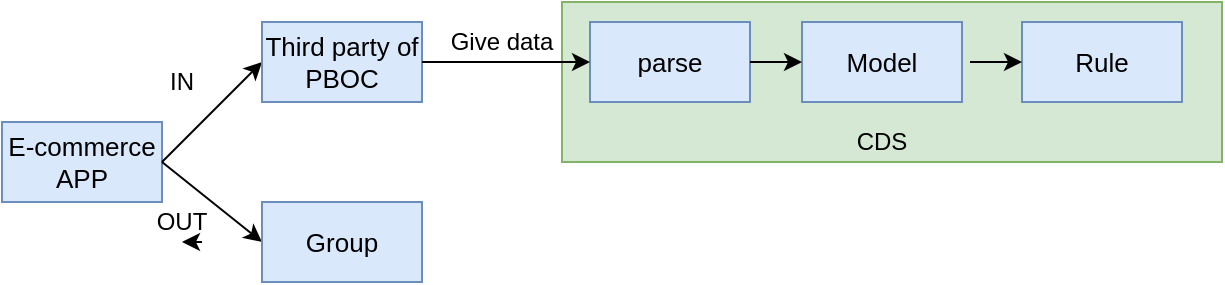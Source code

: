 <mxfile version="14.0.1" type="github">
  <diagram id="MCxLSM5yN0smFE4eNChl" name="Page-1">
    <mxGraphModel dx="1038" dy="492" grid="1" gridSize="10" guides="1" tooltips="1" connect="1" arrows="1" fold="1" page="1" pageScale="1" pageWidth="827" pageHeight="1169" math="0" shadow="0">
      <root>
        <mxCell id="0" />
        <mxCell id="1" parent="0" />
        <mxCell id="6lxFuwuhvczNI-mYc23d-14" value="" style="rounded=0;whiteSpace=wrap;html=1;fillColor=#d5e8d4;strokeColor=#82b366;" vertex="1" parent="1">
          <mxGeometry x="320" y="160" width="330" height="80" as="geometry" />
        </mxCell>
        <mxCell id="6lxFuwuhvczNI-mYc23d-1" value="&lt;font style=&quot;font-size: 13px&quot;&gt;E-commerce APP&lt;/font&gt;" style="rounded=0;whiteSpace=wrap;html=1;fillColor=#dae8fc;strokeColor=#6c8ebf;" vertex="1" parent="1">
          <mxGeometry x="40" y="220" width="80" height="40" as="geometry" />
        </mxCell>
        <mxCell id="6lxFuwuhvczNI-mYc23d-4" value="" style="endArrow=classic;html=1;" edge="1" parent="1">
          <mxGeometry width="50" height="50" relative="1" as="geometry">
            <mxPoint x="120" y="240" as="sourcePoint" />
            <mxPoint x="170" y="190" as="targetPoint" />
          </mxGeometry>
        </mxCell>
        <mxCell id="6lxFuwuhvczNI-mYc23d-5" value="" style="endArrow=classic;html=1;" edge="1" parent="1">
          <mxGeometry width="50" height="50" relative="1" as="geometry">
            <mxPoint x="120" y="240" as="sourcePoint" />
            <mxPoint x="170" y="280" as="targetPoint" />
          </mxGeometry>
        </mxCell>
        <mxCell id="6lxFuwuhvczNI-mYc23d-6" value="IN" style="text;html=1;strokeColor=none;fillColor=none;align=center;verticalAlign=middle;whiteSpace=wrap;rounded=0;" vertex="1" parent="1">
          <mxGeometry x="110" y="190" width="40" height="20" as="geometry" />
        </mxCell>
        <mxCell id="6lxFuwuhvczNI-mYc23d-7" value="OUT" style="text;html=1;strokeColor=none;fillColor=none;align=center;verticalAlign=middle;whiteSpace=wrap;rounded=0;" vertex="1" parent="1">
          <mxGeometry x="110" y="260" width="40" height="20" as="geometry" />
        </mxCell>
        <mxCell id="6lxFuwuhvczNI-mYc23d-8" value="&lt;span style=&quot;font-size: 13px&quot;&gt;Group&lt;/span&gt;" style="rounded=0;whiteSpace=wrap;html=1;fillColor=#dae8fc;strokeColor=#6c8ebf;" vertex="1" parent="1">
          <mxGeometry x="170" y="260" width="80" height="40" as="geometry" />
        </mxCell>
        <mxCell id="6lxFuwuhvczNI-mYc23d-9" value="&lt;span style=&quot;font-size: 13px&quot;&gt;Third party of PBOC&lt;/span&gt;" style="rounded=0;whiteSpace=wrap;html=1;fillColor=#dae8fc;strokeColor=#6c8ebf;" vertex="1" parent="1">
          <mxGeometry x="170" y="170" width="80" height="40" as="geometry" />
        </mxCell>
        <mxCell id="6lxFuwuhvczNI-mYc23d-10" value="&lt;span style=&quot;font-size: 13px&quot;&gt;parse&lt;/span&gt;" style="rounded=0;whiteSpace=wrap;html=1;fillColor=#dae8fc;strokeColor=#6c8ebf;" vertex="1" parent="1">
          <mxGeometry x="334" y="170" width="80" height="40" as="geometry" />
        </mxCell>
        <mxCell id="6lxFuwuhvczNI-mYc23d-11" value="" style="endArrow=classic;html=1;entryX=0;entryY=0.5;entryDx=0;entryDy=0;" edge="1" parent="1" target="6lxFuwuhvczNI-mYc23d-10">
          <mxGeometry width="50" height="50" relative="1" as="geometry">
            <mxPoint x="250" y="190" as="sourcePoint" />
            <mxPoint x="300" y="140" as="targetPoint" />
          </mxGeometry>
        </mxCell>
        <mxCell id="6lxFuwuhvczNI-mYc23d-12" value="Give data" style="text;html=1;strokeColor=none;fillColor=none;align=center;verticalAlign=middle;whiteSpace=wrap;rounded=0;" vertex="1" parent="1">
          <mxGeometry x="260" y="170" width="60" height="20" as="geometry" />
        </mxCell>
        <mxCell id="6lxFuwuhvczNI-mYc23d-13" style="edgeStyle=orthogonalEdgeStyle;rounded=0;orthogonalLoop=1;jettySize=auto;html=1;exitX=0.75;exitY=1;exitDx=0;exitDy=0;entryX=0.5;entryY=1;entryDx=0;entryDy=0;" edge="1" parent="1" source="6lxFuwuhvczNI-mYc23d-7" target="6lxFuwuhvczNI-mYc23d-7">
          <mxGeometry relative="1" as="geometry" />
        </mxCell>
        <mxCell id="6lxFuwuhvczNI-mYc23d-16" value="CDS" style="text;html=1;strokeColor=none;fillColor=none;align=center;verticalAlign=middle;whiteSpace=wrap;rounded=0;" vertex="1" parent="1">
          <mxGeometry x="460" y="220" width="40" height="20" as="geometry" />
        </mxCell>
        <mxCell id="6lxFuwuhvczNI-mYc23d-17" value="&lt;span style=&quot;font-size: 13px&quot;&gt;Model&lt;/span&gt;" style="rounded=0;whiteSpace=wrap;html=1;fillColor=#dae8fc;strokeColor=#6c8ebf;" vertex="1" parent="1">
          <mxGeometry x="440" y="170" width="80" height="40" as="geometry" />
        </mxCell>
        <mxCell id="6lxFuwuhvczNI-mYc23d-18" value="&lt;span style=&quot;font-size: 13px&quot;&gt;Rule&lt;/span&gt;" style="rounded=0;whiteSpace=wrap;html=1;fillColor=#dae8fc;strokeColor=#6c8ebf;" vertex="1" parent="1">
          <mxGeometry x="550" y="170" width="80" height="40" as="geometry" />
        </mxCell>
        <mxCell id="6lxFuwuhvczNI-mYc23d-19" value="" style="endArrow=classic;html=1;exitX=1;exitY=0.5;exitDx=0;exitDy=0;entryX=0;entryY=0.5;entryDx=0;entryDy=0;" edge="1" parent="1" source="6lxFuwuhvczNI-mYc23d-10" target="6lxFuwuhvczNI-mYc23d-17">
          <mxGeometry width="50" height="50" relative="1" as="geometry">
            <mxPoint x="390" y="270" as="sourcePoint" />
            <mxPoint x="440" y="220" as="targetPoint" />
          </mxGeometry>
        </mxCell>
        <mxCell id="6lxFuwuhvczNI-mYc23d-21" value="" style="endArrow=classic;html=1;exitX=1;exitY=0.5;exitDx=0;exitDy=0;entryX=0;entryY=0.5;entryDx=0;entryDy=0;" edge="1" parent="1">
          <mxGeometry width="50" height="50" relative="1" as="geometry">
            <mxPoint x="524" y="190" as="sourcePoint" />
            <mxPoint x="550" y="190" as="targetPoint" />
          </mxGeometry>
        </mxCell>
      </root>
    </mxGraphModel>
  </diagram>
</mxfile>
